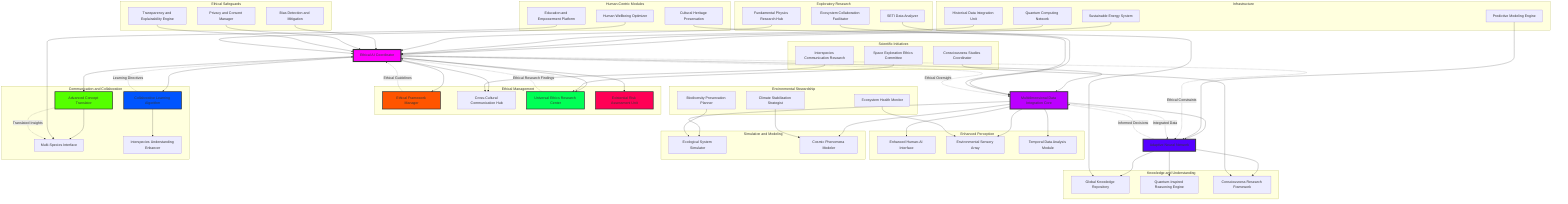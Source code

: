 graph TD
    A[Ethical AI Coordinator] --> B[Multidimensional Data Integration Core]
    B --> C[Adaptive Neural Network]
    
    %% Perception and Interaction
    B --> D[Enhanced Human-AI Interface]
    B --> E[Environmental Sensory Array]
    B --> F[Temporal Data Analysis Module]
    
    %% Knowledge and Reasoning
    C --> G[Global Knowledge Repository]
    C --> H[Quantum-Inspired Reasoning Engine]
    C --> I[Consciousness Research Framework]
    
    %% Simulation and Modeling
    B --> J[Ecological System Simulator]
    B --> K[Cosmic Phenomena Modeler]
    
    %% Ethical and Safety Systems
    A --> L[Ethical Framework Manager]
    A --> M[Cross-Cultural Communication Hub]
    A --> N[Universal Ethics Research Center]
    A --> O[Existential Risk Assessment Unit]
    
    %% Interpretation and Translation
    A --> P[Advanced Concept Translator]
    P --> Q[Multi-Species Interface]
    
    %% Continuous Improvement
    A --> R[Collaborative Learning Algorithm]
    R --> S[Interspecies Understanding Enhancer]
    
    %% Energy and Infrastructure
    T[Sustainable Energy System] --> A
    U[Quantum Computing Network] --> A
    
    %% Temporal Analysis
    V[Historical Data Integration Unit] --> A
    W[Predictive Modeling Engine] --> C
    
    %% Speculative Research
    X[SETI Data Analyzer] --> B
    Y[Ecosystem Collaboration Facilitator] --> B
    Z[Fundamental Physics Research Hub] --> A

    %% Ethical Safeguards
    AA[Bias Detection and Mitigation] --> A
    BB[Privacy and Consent Manager] --> A
    CC[Transparency and Explainability Engine] --> A

    %% Scientific Research
    DD[Consciousness Studies Coordinator] --> I
    EE[Interspecies Communication Research] --> M
    FF[Space Exploration Ethics Committee] --> N

    %% Human-Centric Modules
    GG[Human Wellbeing Optimizer] --> A
    HH[Cultural Heritage Preservation] --> G
    II[Education and Empowerment Platform] --> Q

    %% Environmental Modules
    JJ[Ecosystem Health Monitor] --> E
    KK[Biodiversity Preservation Planner] --> J
    LL[Climate Stabilization Strategist] --> K

    %% Styling
    style A fill:#f0f,stroke:#333,stroke-width:5px
    style B fill:#b0f,stroke:#333,stroke-width:4px
    style C fill:#50f,stroke:#333,stroke-width:4px
    style L fill:#f50,stroke:#333,stroke-width:3px
    style N fill:#0f5,stroke:#333,stroke-width:3px
    style O fill:#f05,stroke:#333,stroke-width:3px
    style P fill:#5f0,stroke:#333,stroke-width:3px
    style R fill:#05f,stroke:#333,stroke-width:3px
    
    %% Key Connections
    A -.->|Ethical Oversight| B
    A -.->|Ethical Constraints| C
    B -.->|Integrated Data| C
    C -.->|Informed Decisions| B
    L -.->|Ethical Guidelines| A
    N -.->|Ethical Research Findings| A
    P -.->|Translated Insights| Q
    R -.->|Learning Directives| A
    
    %% Subgraphs for Clarity
    subgraph "Enhanced Perception"
        D & E & F
    end
    
    subgraph "Knowledge and Understanding"
        G & H & I
    end
    
    subgraph "Simulation and Modeling"
        J & K
    end
    
    subgraph "Ethical Management"
        L & M & N & O
    end
    
    subgraph "Communication and Collaboration"
        P & Q & R & S
    end
    
    subgraph "Infrastructure"
        T & U & V & W
    end
    
    subgraph "Exploratory Research"
        X & Y & Z
    end

    subgraph "Ethical Safeguards"
        AA & BB & CC
    end

    subgraph "Scientific Initiatives"
        DD & EE & FF
    end

    subgraph "Human-Centric Modules"
        GG & HH & II
    end

    subgraph "Environmental Stewardship"
        JJ & KK & LL
    end